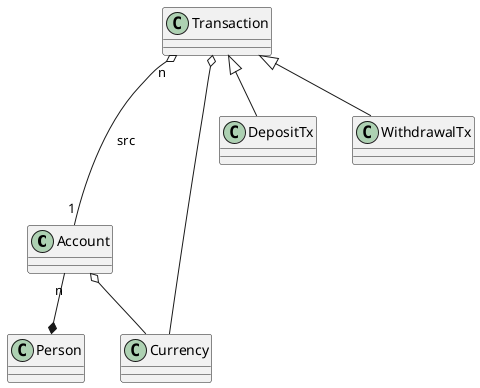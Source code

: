 @startuml
skinparam defaultFontName Ubuntu

Account o-- Currency
Transaction o-- Currency

Transaction <|-- DepositTx
Transaction <|-- WithdrawalTx

Transaction "n" o--- "1" Account: src

Person *-up- "n" Account
@enduml

